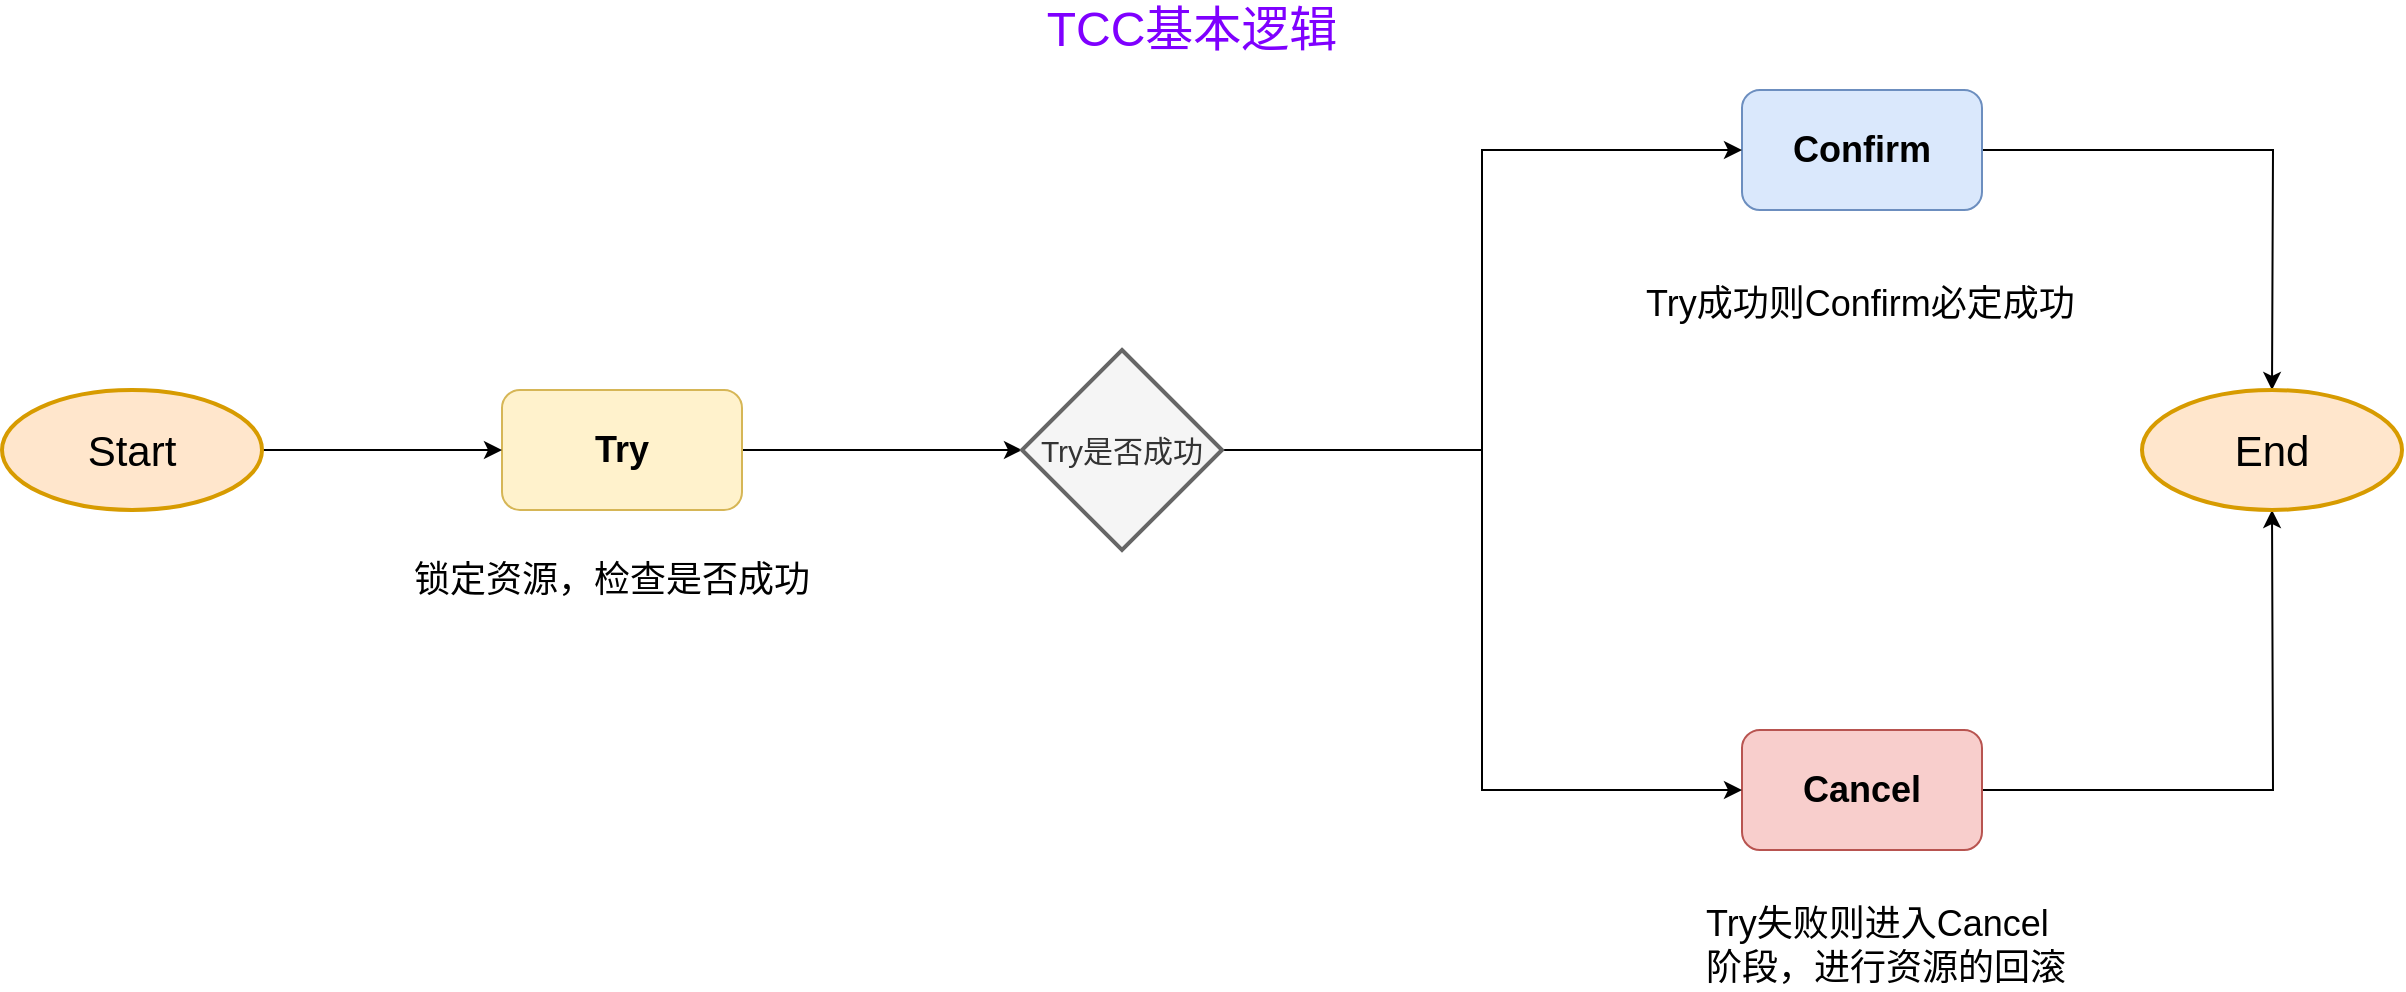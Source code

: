 <mxfile version="14.5.6" type="github">
  <diagram id="Xjajh6PyF_--wuyvjVOl" name="Page-1">
    <mxGraphModel dx="2066" dy="1073" grid="1" gridSize="10" guides="1" tooltips="1" connect="1" arrows="1" fold="1" page="1" pageScale="3" pageWidth="827" pageHeight="1169" math="0" shadow="0">
      <root>
        <mxCell id="0" />
        <mxCell id="1" parent="0" />
        <mxCell id="WqFntXkbbm4SxVUoHO8X-21" style="edgeStyle=orthogonalEdgeStyle;rounded=0;orthogonalLoop=1;jettySize=auto;html=1;exitX=1;exitY=0.5;exitDx=0;exitDy=0;entryX=0;entryY=0.5;entryDx=0;entryDy=0;entryPerimeter=0;fontSize=15;fontColor=#7F00FF;" edge="1" parent="1" source="WqFntXkbbm4SxVUoHO8X-1" target="WqFntXkbbm4SxVUoHO8X-15">
          <mxGeometry relative="1" as="geometry" />
        </mxCell>
        <mxCell id="WqFntXkbbm4SxVUoHO8X-1" value="Try" style="rounded=1;whiteSpace=wrap;html=1;fontSize=18;fontStyle=1;fillColor=#fff2cc;strokeColor=#d6b656;" vertex="1" parent="1">
          <mxGeometry x="680" y="300" width="120" height="60" as="geometry" />
        </mxCell>
        <mxCell id="WqFntXkbbm4SxVUoHO8X-14" style="edgeStyle=orthogonalEdgeStyle;rounded=0;orthogonalLoop=1;jettySize=auto;html=1;entryX=0.5;entryY=1;entryDx=0;entryDy=0;entryPerimeter=0;fontSize=21;fontColor=#7F00FF;" edge="1" parent="1" source="WqFntXkbbm4SxVUoHO8X-2">
          <mxGeometry relative="1" as="geometry">
            <mxPoint x="1565" y="360" as="targetPoint" />
          </mxGeometry>
        </mxCell>
        <mxCell id="WqFntXkbbm4SxVUoHO8X-2" value="Cancel" style="rounded=1;whiteSpace=wrap;html=1;fontSize=18;fontStyle=1;fillColor=#f8cecc;strokeColor=#b85450;" vertex="1" parent="1">
          <mxGeometry x="1300" y="470" width="120" height="60" as="geometry" />
        </mxCell>
        <mxCell id="WqFntXkbbm4SxVUoHO8X-13" style="edgeStyle=orthogonalEdgeStyle;rounded=0;orthogonalLoop=1;jettySize=auto;html=1;entryX=0.5;entryY=0;entryDx=0;entryDy=0;entryPerimeter=0;fontSize=21;fontColor=#7F00FF;" edge="1" parent="1" source="WqFntXkbbm4SxVUoHO8X-3">
          <mxGeometry relative="1" as="geometry">
            <mxPoint x="1565" y="300" as="targetPoint" />
          </mxGeometry>
        </mxCell>
        <mxCell id="WqFntXkbbm4SxVUoHO8X-3" value="Confirm" style="rounded=1;whiteSpace=wrap;html=1;fontSize=18;fontStyle=1;fillColor=#dae8fc;strokeColor=#6c8ebf;" vertex="1" parent="1">
          <mxGeometry x="1300" y="150" width="120" height="60" as="geometry" />
        </mxCell>
        <mxCell id="WqFntXkbbm4SxVUoHO8X-7" value="&lt;span style=&quot;background-color: rgb(255 , 255 , 255)&quot;&gt;锁定资源，检查是否成功&lt;/span&gt;" style="text;html=1;strokeColor=none;fillColor=none;align=center;verticalAlign=middle;whiteSpace=wrap;rounded=0;fontSize=18;" vertex="1" parent="1">
          <mxGeometry x="570" y="380" width="330" height="30" as="geometry" />
        </mxCell>
        <mxCell id="WqFntXkbbm4SxVUoHO8X-8" value="TCC基本逻辑" style="text;html=1;strokeColor=none;fillColor=none;align=center;verticalAlign=middle;whiteSpace=wrap;rounded=0;fontSize=24;fontColor=#7F00FF;" vertex="1" parent="1">
          <mxGeometry x="940" y="110" width="170" height="20" as="geometry" />
        </mxCell>
        <mxCell id="WqFntXkbbm4SxVUoHO8X-11" style="edgeStyle=orthogonalEdgeStyle;rounded=0;orthogonalLoop=1;jettySize=auto;html=1;entryX=0;entryY=0.5;entryDx=0;entryDy=0;fontSize=21;fontColor=#7F00FF;" edge="1" parent="1" source="WqFntXkbbm4SxVUoHO8X-10" target="WqFntXkbbm4SxVUoHO8X-1">
          <mxGeometry relative="1" as="geometry" />
        </mxCell>
        <mxCell id="WqFntXkbbm4SxVUoHO8X-10" value="&lt;font color=&quot;#000000&quot;&gt;Start&lt;/font&gt;" style="strokeWidth=2;html=1;shape=mxgraph.flowchart.start_1;whiteSpace=wrap;fontSize=21;fillColor=#ffe6cc;strokeColor=#d79b00;" vertex="1" parent="1">
          <mxGeometry x="430" y="300" width="130" height="60" as="geometry" />
        </mxCell>
        <mxCell id="WqFntXkbbm4SxVUoHO8X-23" style="edgeStyle=orthogonalEdgeStyle;rounded=0;orthogonalLoop=1;jettySize=auto;html=1;entryX=0;entryY=0.5;entryDx=0;entryDy=0;fontSize=15;fontColor=#7F00FF;" edge="1" parent="1" source="WqFntXkbbm4SxVUoHO8X-15" target="WqFntXkbbm4SxVUoHO8X-3">
          <mxGeometry relative="1" as="geometry" />
        </mxCell>
        <mxCell id="WqFntXkbbm4SxVUoHO8X-24" style="edgeStyle=orthogonalEdgeStyle;rounded=0;orthogonalLoop=1;jettySize=auto;html=1;exitX=1;exitY=0.5;exitDx=0;exitDy=0;exitPerimeter=0;entryX=0;entryY=0.5;entryDx=0;entryDy=0;fontSize=15;fontColor=#7F00FF;" edge="1" parent="1" source="WqFntXkbbm4SxVUoHO8X-15" target="WqFntXkbbm4SxVUoHO8X-2">
          <mxGeometry relative="1" as="geometry" />
        </mxCell>
        <mxCell id="WqFntXkbbm4SxVUoHO8X-15" value="Try是否成功" style="strokeWidth=2;html=1;shape=mxgraph.flowchart.decision;whiteSpace=wrap;fontSize=15;fontColor=#333333;fillColor=#f5f5f5;strokeColor=#666666;" vertex="1" parent="1">
          <mxGeometry x="940" y="280" width="100" height="100" as="geometry" />
        </mxCell>
        <mxCell id="WqFntXkbbm4SxVUoHO8X-18" value="&lt;span style=&quot;color: rgb(0 , 0 , 0) ; font-family: &amp;#34;helvetica&amp;#34; ; font-size: 18px ; font-style: normal ; font-weight: 400 ; letter-spacing: normal ; text-align: center ; text-indent: 0px ; text-transform: none ; word-spacing: 0px ; background-color: rgb(255 , 255 , 255) ; display: inline ; float: none&quot;&gt;Try成功则Confirm必定成功&lt;/span&gt;" style="text;whiteSpace=wrap;html=1;fontSize=15;fontColor=#7F00FF;" vertex="1" parent="1">
          <mxGeometry x="1250" y="240" width="230" height="30" as="geometry" />
        </mxCell>
        <mxCell id="WqFntXkbbm4SxVUoHO8X-19" value="&lt;span style=&quot;color: rgb(0 , 0 , 0) ; font-family: &amp;#34;helvetica&amp;#34; ; font-size: 18px ; font-style: normal ; font-weight: 400 ; letter-spacing: normal ; text-align: center ; text-indent: 0px ; text-transform: none ; word-spacing: 0px ; background-color: rgb(255 , 255 , 255) ; display: inline ; float: none&quot;&gt;Try失败则进入Cancel阶段，进行资源的回滚&lt;/span&gt;" style="text;whiteSpace=wrap;html=1;fontSize=15;fontColor=#7F00FF;" vertex="1" parent="1">
          <mxGeometry x="1280" y="550" width="190" height="30" as="geometry" />
        </mxCell>
        <mxCell id="WqFntXkbbm4SxVUoHO8X-25" value="&lt;font color=&quot;#000000&quot;&gt;End&lt;/font&gt;" style="strokeWidth=2;html=1;shape=mxgraph.flowchart.start_1;whiteSpace=wrap;fontSize=21;fillColor=#ffe6cc;strokeColor=#d79b00;" vertex="1" parent="1">
          <mxGeometry x="1500" y="300" width="130" height="60" as="geometry" />
        </mxCell>
      </root>
    </mxGraphModel>
  </diagram>
</mxfile>
